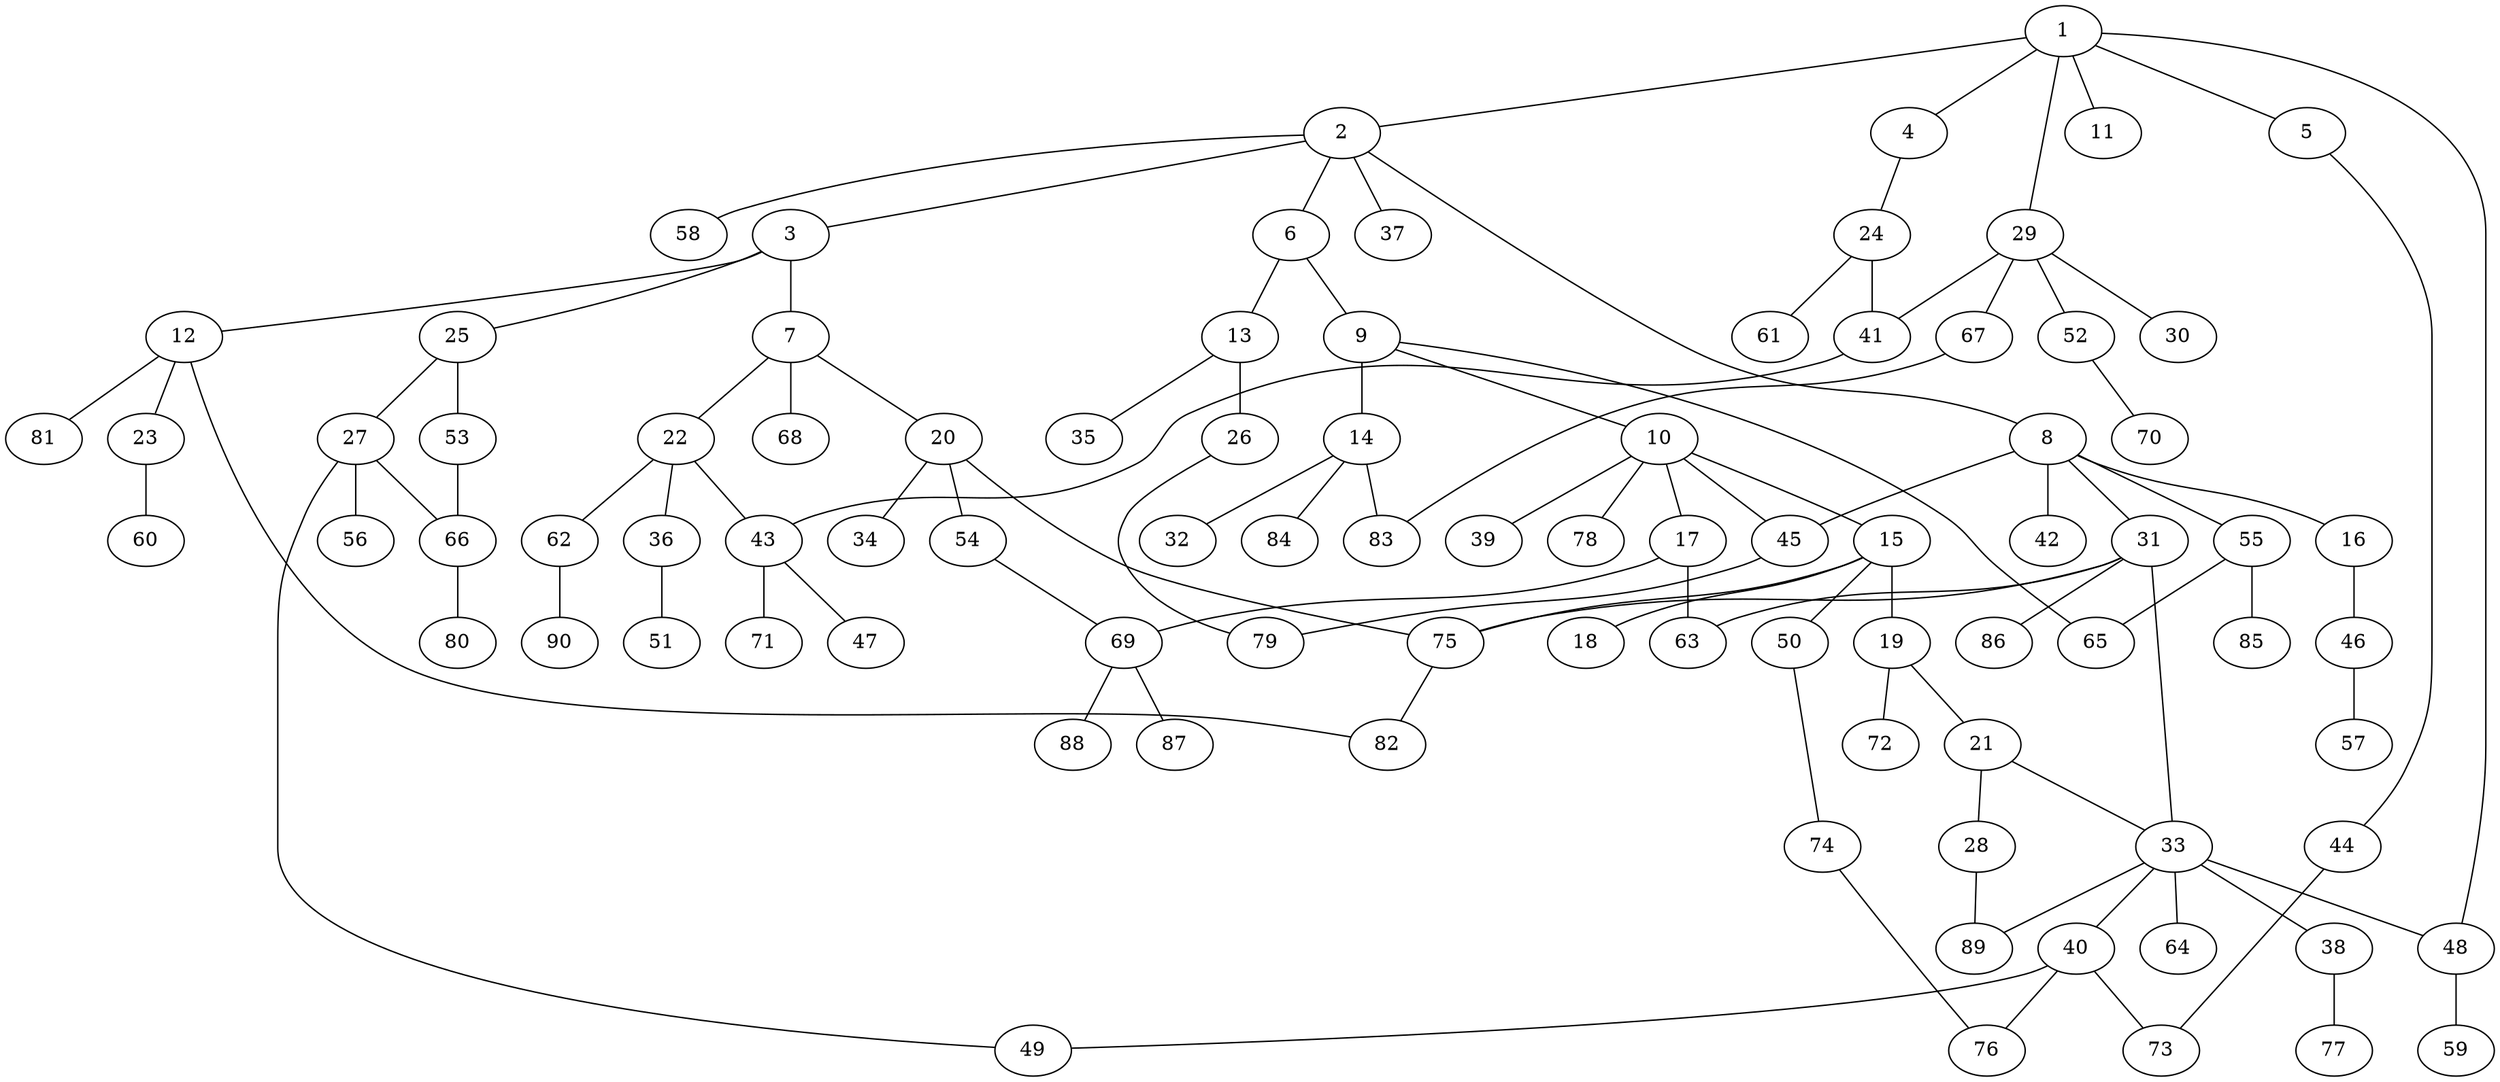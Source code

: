 graph graphname {1--2
1--4
1--5
1--11
1--29
1--48
2--3
2--6
2--8
2--37
2--58
3--7
3--12
3--25
4--24
5--44
6--9
6--13
7--20
7--22
7--68
8--16
8--31
8--42
8--45
8--55
9--10
9--14
9--65
10--15
10--17
10--39
10--45
10--78
12--23
12--81
12--82
13--26
13--35
14--32
14--83
14--84
15--18
15--19
15--50
15--75
16--46
17--63
17--69
19--21
19--72
20--34
20--54
20--75
21--28
21--33
22--36
22--43
22--62
23--60
24--41
24--61
25--27
25--53
26--79
27--49
27--56
27--66
28--89
29--30
29--41
29--52
29--67
31--33
31--63
31--75
31--86
33--38
33--40
33--48
33--64
33--89
36--51
38--77
40--49
40--73
40--76
41--43
43--47
43--71
44--73
45--79
46--57
48--59
50--74
52--70
53--66
54--69
55--65
55--85
62--90
66--80
67--83
69--87
69--88
74--76
75--82
}